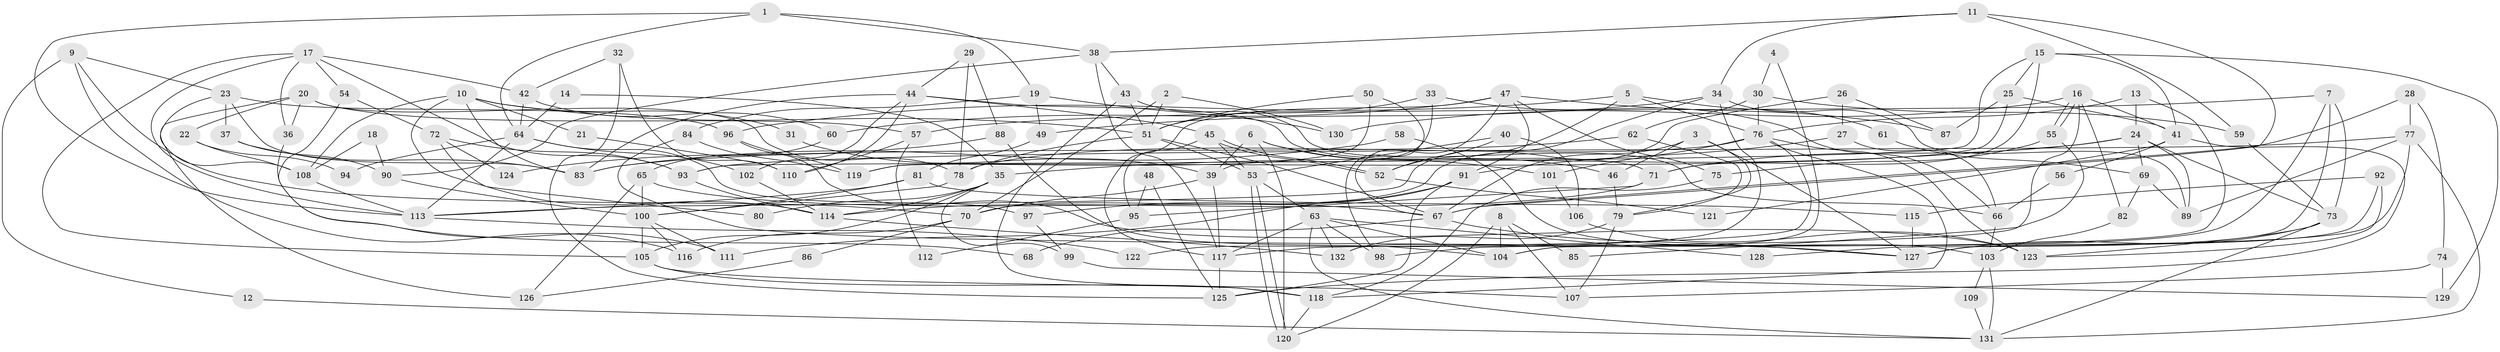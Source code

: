 // coarse degree distribution, {8: 0.09302325581395349, 3: 0.09302325581395349, 4: 0.11627906976744186, 7: 0.09302325581395349, 9: 0.06976744186046512, 12: 0.06976744186046512, 20: 0.023255813953488372, 11: 0.09302325581395349, 17: 0.023255813953488372, 16: 0.023255813953488372, 5: 0.046511627906976744, 13: 0.023255813953488372, 6: 0.046511627906976744, 2: 0.16279069767441862, 1: 0.023255813953488372}
// Generated by graph-tools (version 1.1) at 2025/18/03/04/25 18:18:38]
// undirected, 132 vertices, 264 edges
graph export_dot {
graph [start="1"]
  node [color=gray90,style=filled];
  1;
  2;
  3;
  4;
  5;
  6;
  7;
  8;
  9;
  10;
  11;
  12;
  13;
  14;
  15;
  16;
  17;
  18;
  19;
  20;
  21;
  22;
  23;
  24;
  25;
  26;
  27;
  28;
  29;
  30;
  31;
  32;
  33;
  34;
  35;
  36;
  37;
  38;
  39;
  40;
  41;
  42;
  43;
  44;
  45;
  46;
  47;
  48;
  49;
  50;
  51;
  52;
  53;
  54;
  55;
  56;
  57;
  58;
  59;
  60;
  61;
  62;
  63;
  64;
  65;
  66;
  67;
  68;
  69;
  70;
  71;
  72;
  73;
  74;
  75;
  76;
  77;
  78;
  79;
  80;
  81;
  82;
  83;
  84;
  85;
  86;
  87;
  88;
  89;
  90;
  91;
  92;
  93;
  94;
  95;
  96;
  97;
  98;
  99;
  100;
  101;
  102;
  103;
  104;
  105;
  106;
  107;
  108;
  109;
  110;
  111;
  112;
  113;
  114;
  115;
  116;
  117;
  118;
  119;
  120;
  121;
  122;
  123;
  124;
  125;
  126;
  127;
  128;
  129;
  130;
  131;
  132;
  1 -- 38;
  1 -- 64;
  1 -- 19;
  1 -- 113;
  2 -- 130;
  2 -- 51;
  2 -- 70;
  3 -- 79;
  3 -- 67;
  3 -- 46;
  3 -- 127;
  4 -- 30;
  4 -- 132;
  5 -- 96;
  5 -- 76;
  5 -- 52;
  5 -- 61;
  6 -- 46;
  6 -- 39;
  6 -- 101;
  6 -- 120;
  7 -- 73;
  7 -- 104;
  7 -- 57;
  7 -- 128;
  8 -- 107;
  8 -- 120;
  8 -- 85;
  8 -- 104;
  9 -- 70;
  9 -- 23;
  9 -- 12;
  9 -- 116;
  10 -- 51;
  10 -- 114;
  10 -- 21;
  10 -- 31;
  10 -- 83;
  10 -- 108;
  11 -- 34;
  11 -- 38;
  11 -- 59;
  11 -- 67;
  12 -- 131;
  13 -- 104;
  13 -- 24;
  13 -- 76;
  14 -- 64;
  14 -- 35;
  15 -- 93;
  15 -- 71;
  15 -- 25;
  15 -- 41;
  15 -- 129;
  16 -- 98;
  16 -- 55;
  16 -- 55;
  16 -- 41;
  16 -- 82;
  16 -- 130;
  17 -- 93;
  17 -- 105;
  17 -- 36;
  17 -- 42;
  17 -- 54;
  17 -- 113;
  18 -- 90;
  18 -- 108;
  19 -- 49;
  19 -- 84;
  19 -- 130;
  20 -- 78;
  20 -- 57;
  20 -- 22;
  20 -- 36;
  20 -- 126;
  21 -- 110;
  22 -- 108;
  22 -- 94;
  23 -- 83;
  23 -- 108;
  23 -- 37;
  23 -- 96;
  24 -- 73;
  24 -- 89;
  24 -- 35;
  24 -- 69;
  24 -- 71;
  25 -- 41;
  25 -- 87;
  25 -- 119;
  26 -- 87;
  26 -- 70;
  26 -- 27;
  27 -- 91;
  27 -- 66;
  28 -- 77;
  28 -- 67;
  28 -- 74;
  29 -- 78;
  29 -- 44;
  29 -- 88;
  30 -- 76;
  30 -- 59;
  30 -- 62;
  31 -- 39;
  32 -- 125;
  32 -- 42;
  32 -- 110;
  33 -- 66;
  33 -- 51;
  33 -- 39;
  34 -- 89;
  34 -- 113;
  34 -- 49;
  34 -- 122;
  35 -- 99;
  35 -- 80;
  35 -- 105;
  35 -- 114;
  36 -- 68;
  37 -- 83;
  37 -- 90;
  38 -- 90;
  38 -- 117;
  38 -- 43;
  39 -- 70;
  39 -- 117;
  40 -- 52;
  40 -- 53;
  40 -- 106;
  41 -- 56;
  41 -- 121;
  41 -- 125;
  42 -- 60;
  42 -- 64;
  43 -- 118;
  43 -- 51;
  43 -- 66;
  44 -- 45;
  44 -- 102;
  44 -- 71;
  44 -- 83;
  44 -- 110;
  45 -- 52;
  45 -- 52;
  45 -- 53;
  45 -- 95;
  46 -- 79;
  47 -- 67;
  47 -- 117;
  47 -- 60;
  47 -- 75;
  47 -- 87;
  47 -- 91;
  48 -- 125;
  48 -- 95;
  49 -- 81;
  50 -- 51;
  50 -- 119;
  50 -- 98;
  51 -- 78;
  51 -- 53;
  51 -- 67;
  52 -- 121;
  53 -- 120;
  53 -- 120;
  53 -- 63;
  54 -- 111;
  54 -- 72;
  55 -- 75;
  55 -- 85;
  56 -- 66;
  57 -- 110;
  57 -- 112;
  58 -- 103;
  58 -- 83;
  59 -- 73;
  60 -- 65;
  61 -- 69;
  62 -- 83;
  62 -- 79;
  63 -- 117;
  63 -- 98;
  63 -- 104;
  63 -- 128;
  63 -- 131;
  63 -- 132;
  64 -- 113;
  64 -- 94;
  64 -- 97;
  64 -- 102;
  65 -- 100;
  65 -- 67;
  65 -- 126;
  66 -- 103;
  67 -- 68;
  67 -- 127;
  69 -- 82;
  69 -- 89;
  70 -- 116;
  70 -- 86;
  71 -- 95;
  71 -- 114;
  72 -- 93;
  72 -- 80;
  72 -- 124;
  73 -- 127;
  73 -- 123;
  73 -- 131;
  74 -- 107;
  74 -- 129;
  75 -- 118;
  76 -- 123;
  76 -- 78;
  76 -- 101;
  76 -- 117;
  76 -- 118;
  77 -- 131;
  77 -- 127;
  77 -- 89;
  77 -- 93;
  78 -- 100;
  79 -- 132;
  79 -- 107;
  81 -- 115;
  81 -- 113;
  81 -- 100;
  82 -- 103;
  84 -- 127;
  84 -- 119;
  86 -- 126;
  88 -- 104;
  88 -- 124;
  90 -- 100;
  91 -- 125;
  91 -- 97;
  91 -- 111;
  92 -- 123;
  92 -- 127;
  92 -- 115;
  93 -- 114;
  95 -- 112;
  96 -- 119;
  96 -- 123;
  97 -- 99;
  99 -- 129;
  100 -- 105;
  100 -- 111;
  100 -- 116;
  101 -- 106;
  102 -- 114;
  103 -- 131;
  103 -- 109;
  105 -- 118;
  105 -- 107;
  106 -- 123;
  108 -- 113;
  109 -- 131;
  113 -- 122;
  114 -- 132;
  115 -- 127;
  117 -- 125;
  118 -- 120;
}
